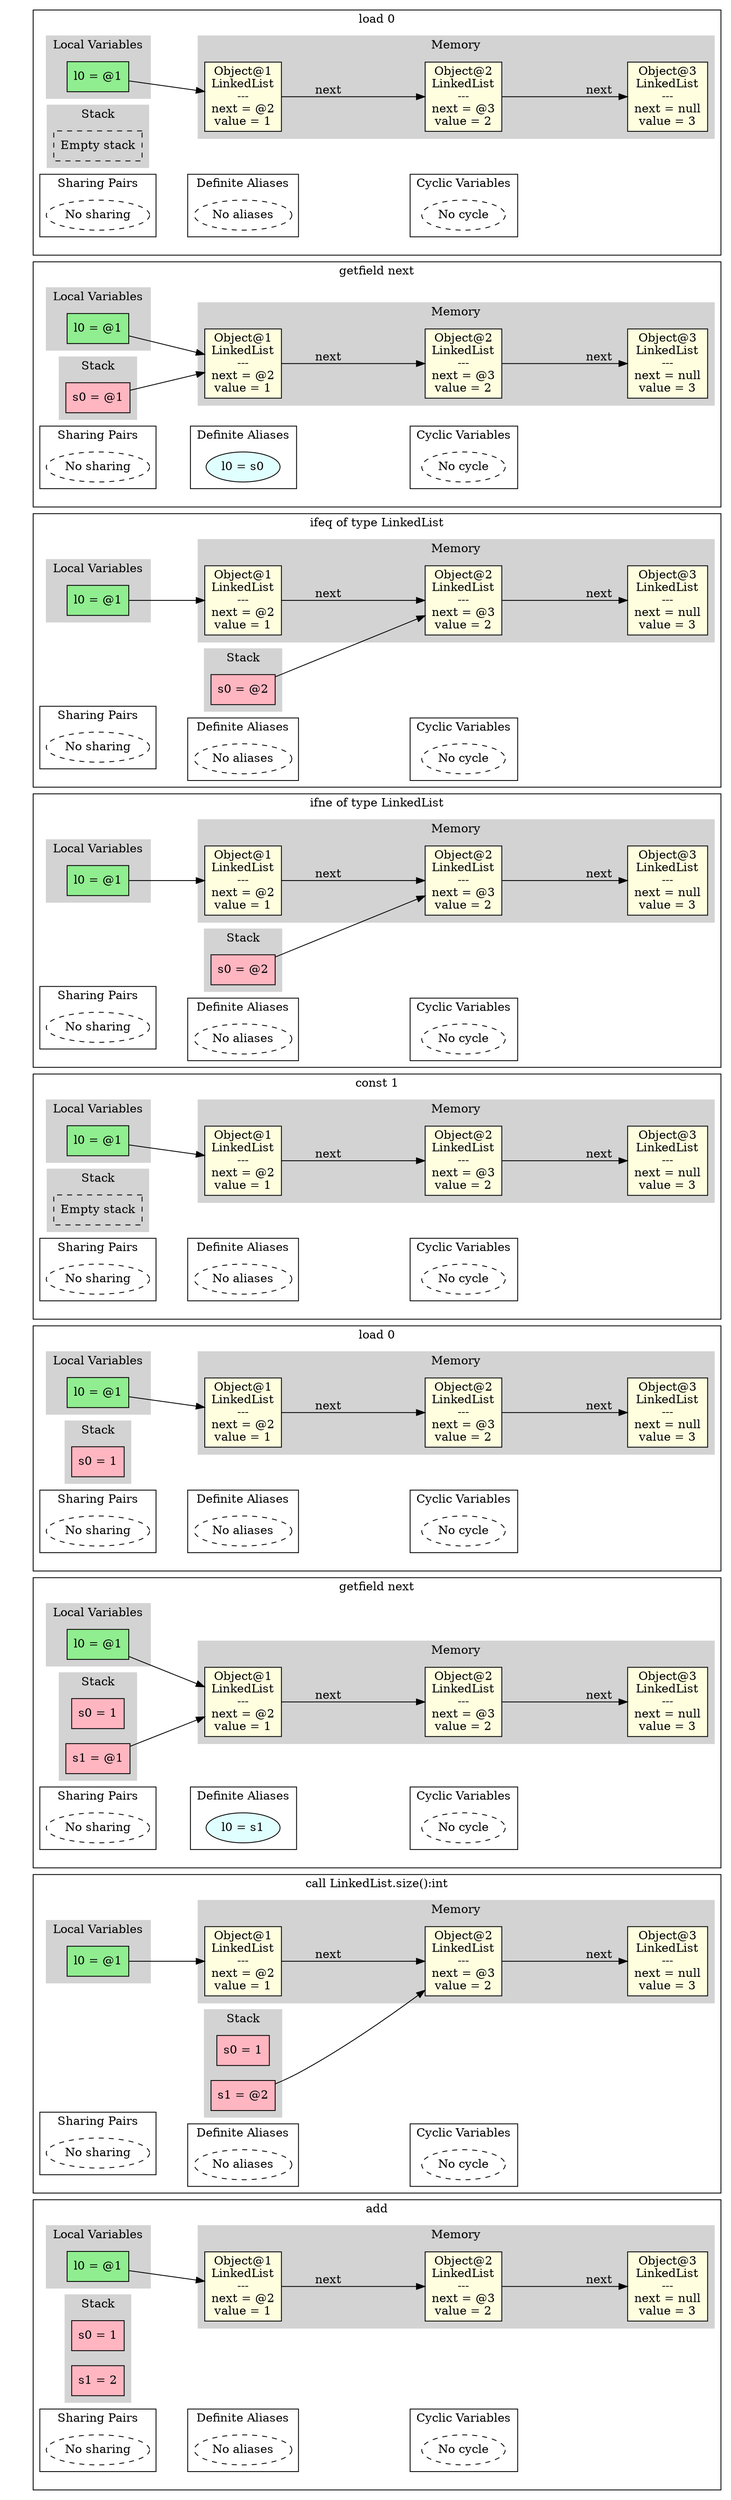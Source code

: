 digraph MemoryGraph {
 node [shape=box, style=filled, fillcolor=lightblue];
 rankdir=LR;

 // Invisible anchor subgraph
 subgraph cluster_anchor {
 style=invis;
 anchor [style=invis, shape=point, width=0, height=0];
 }

 // Starting point for subgraph ordering
 anchor_start [style=invis, shape=point];

 anchor_57148331477538 [style=invis, shape=point];
 anchor_start -> anchor_57148331477538 [style=invis];
 anchor_start = anchor_57148331477538;

 subgraph cluster_57148331477538 {
 anchor_57148331477538 [style=invis];
 label="load 0";
 subgraph cluster_locals_57148331477538 {
 label="Local Variables";
 style=filled;
 color=lightgrey;
 node [style=filled, fillcolor=lightgreen];
 "l0_57148331477538" [label="l0 = @1"];
 }

 subgraph cluster_stack_57148331477538 {
 label="Stack";
 style=filled;
 color=lightgrey;
 node [style=filled, fillcolor=lightpink];
 "empty_stack_57148331477538" [label="Empty stack", style=dashed, fillcolor=white];
 }

 subgraph cluster_memory_57148331477538 {
 label="Memory";
 style=filled;
 color=lightgrey;
 node [style=filled, fillcolor=lightyellow];
 "obj1_57148331477538" [label="Object@1\nLinkedList\n---\nnext = @2\nvalue = 1\n"];
 "obj2_57148331477538" [label="Object@2\nLinkedList\n---\nnext = @3\nvalue = 2\n"];
 "obj3_57148331477538" [label="Object@3\nLinkedList\n---\nnext = null\nvalue = 3\n"];
 }

 "l0_57148331477538" -> "obj1_57148331477538";
 "obj1_57148331477538" -> "obj2_57148331477538" [label="next"];
 "obj2_57148331477538" -> "obj3_57148331477538" [label="next"];

 // Sharing pairs
 subgraph cluster_sharing_57148331477538 {
 label="Sharing Pairs";
 node [shape=ellipse, style=filled, fillcolor=lightyellow];
 "empty_sharing_57148331477538" [label="No sharing", style=dashed, fillcolor=white];
 }

    // Alias pairs
    subgraph cluster_aliases_57148331477538 {
      label="Definite Aliases";
      node [shape=ellipse, style=filled, fillcolor=lightcyan];
      "empty_alias_57148331477538" [label="No aliases", style=dashed, fillcolor=white];
    }

 // Cyclic variables
 subgraph cluster_cyclic_57148331477538 {
 label="Cyclic Variables";
 node [shape=ellipse];
 "empty_cyclic_57148331477538" [label="No cycle", style=dashed, fillcolor=white];
 }
 // Invisible edge for horizontal alignment
 "empty_sharing_57148331477538" -> "empty_alias_57148331477538" [style=invis, weight=10];
 // Invisible edge for horizontal alignment
 "empty_alias_57148331477538" -> "empty_cyclic_57148331477538" [style=invis, weight=10];
 }
 anchor_57148331973486 [style=invis, shape=point];
 anchor_start -> anchor_57148331973486 [style=invis];
 anchor_start = anchor_57148331973486;

 subgraph cluster_57148331973486 {
 anchor_57148331973486 [style=invis];
 label="getfield next";
 subgraph cluster_locals_57148331973486 {
 label="Local Variables";
 style=filled;
 color=lightgrey;
 node [style=filled, fillcolor=lightgreen];
 "l0_57148331973486" [label="l0 = @1"];
 }

 subgraph cluster_stack_57148331973486 {
 label="Stack";
 style=filled;
 color=lightgrey;
 node [style=filled, fillcolor=lightpink];
 "s0_57148331973486" [label="s0 = @1"];
 }

 subgraph cluster_memory_57148331973486 {
 label="Memory";
 style=filled;
 color=lightgrey;
 node [style=filled, fillcolor=lightyellow];
 "obj1_57148331973486" [label="Object@1\nLinkedList\n---\nnext = @2\nvalue = 1\n"];
 "obj2_57148331973486" [label="Object@2\nLinkedList\n---\nnext = @3\nvalue = 2\n"];
 "obj3_57148331973486" [label="Object@3\nLinkedList\n---\nnext = null\nvalue = 3\n"];
 }

 "l0_57148331973486" -> "obj1_57148331973486";
 "s0_57148331973486" -> "obj1_57148331973486";
 "obj1_57148331973486" -> "obj2_57148331973486" [label="next"];
 "obj2_57148331973486" -> "obj3_57148331973486" [label="next"];

 // Sharing pairs
 subgraph cluster_sharing_57148331973486 {
 label="Sharing Pairs";
 node [shape=ellipse, style=filled, fillcolor=lightyellow];
 "empty_sharing_57148331973486" [label="No sharing", style=dashed, fillcolor=white];
 }

    // Alias pairs
    subgraph cluster_aliases_57148331973486 {
      label="Definite Aliases";
      node [shape=ellipse, style=filled, fillcolor=lightcyan];
      "alias0_57148331973486" [label="l0 = s0"];
    }

 // Cyclic variables
 subgraph cluster_cyclic_57148331973486 {
 label="Cyclic Variables";
 node [shape=ellipse];
 "empty_cyclic_57148331973486" [label="No cycle", style=dashed, fillcolor=white];
 }
 // Invisible edge for horizontal alignment
 "empty_sharing_57148331973486" -> "alias0_57148331973486" [style=invis, weight=10];
 // Invisible edge for horizontal alignment
 "alias0_57148331973486" -> "empty_cyclic_57148331973486" [style=invis, weight=10];
 }
 anchor_57148332659598 [style=invis, shape=point];
 anchor_start -> anchor_57148332659598 [style=invis];
 anchor_start = anchor_57148332659598;

 subgraph cluster_57148332659598 {
 anchor_57148332659598 [style=invis];
 label="ifeq of type LinkedList";
 subgraph cluster_locals_57148332659598 {
 label="Local Variables";
 style=filled;
 color=lightgrey;
 node [style=filled, fillcolor=lightgreen];
 "l0_57148332659598" [label="l0 = @1"];
 }

 subgraph cluster_stack_57148332659598 {
 label="Stack";
 style=filled;
 color=lightgrey;
 node [style=filled, fillcolor=lightpink];
 "s0_57148332659598" [label="s0 = @2"];
 }

 subgraph cluster_memory_57148332659598 {
 label="Memory";
 style=filled;
 color=lightgrey;
 node [style=filled, fillcolor=lightyellow];
 "obj1_57148332659598" [label="Object@1\nLinkedList\n---\nnext = @2\nvalue = 1\n"];
 "obj2_57148332659598" [label="Object@2\nLinkedList\n---\nnext = @3\nvalue = 2\n"];
 "obj3_57148332659598" [label="Object@3\nLinkedList\n---\nnext = null\nvalue = 3\n"];
 }

 "l0_57148332659598" -> "obj1_57148332659598";
 "s0_57148332659598" -> "obj2_57148332659598";
 "obj1_57148332659598" -> "obj2_57148332659598" [label="next"];
 "obj2_57148332659598" -> "obj3_57148332659598" [label="next"];

 // Sharing pairs
 subgraph cluster_sharing_57148332659598 {
 label="Sharing Pairs";
 node [shape=ellipse, style=filled, fillcolor=lightyellow];
 "empty_sharing_57148332659598" [label="No sharing", style=dashed, fillcolor=white];
 }

    // Alias pairs
    subgraph cluster_aliases_57148332659598 {
      label="Definite Aliases";
      node [shape=ellipse, style=filled, fillcolor=lightcyan];
      "empty_alias_57148332659598" [label="No aliases", style=dashed, fillcolor=white];
    }

 // Cyclic variables
 subgraph cluster_cyclic_57148332659598 {
 label="Cyclic Variables";
 node [shape=ellipse];
 "empty_cyclic_57148332659598" [label="No cycle", style=dashed, fillcolor=white];
 }
 // Invisible edge for horizontal alignment
 "empty_sharing_57148332659598" -> "empty_alias_57148332659598" [style=invis, weight=10];
 // Invisible edge for horizontal alignment
 "empty_alias_57148332659598" -> "empty_cyclic_57148332659598" [style=invis, weight=10];
 }
 anchor_57148333566910 [style=invis, shape=point];
 anchor_start -> anchor_57148333566910 [style=invis];
 anchor_start = anchor_57148333566910;

 subgraph cluster_57148333566910 {
 anchor_57148333566910 [style=invis];
 label="ifne of type LinkedList";
 subgraph cluster_locals_57148333566910 {
 label="Local Variables";
 style=filled;
 color=lightgrey;
 node [style=filled, fillcolor=lightgreen];
 "l0_57148333566910" [label="l0 = @1"];
 }

 subgraph cluster_stack_57148333566910 {
 label="Stack";
 style=filled;
 color=lightgrey;
 node [style=filled, fillcolor=lightpink];
 "s0_57148333566910" [label="s0 = @2"];
 }

 subgraph cluster_memory_57148333566910 {
 label="Memory";
 style=filled;
 color=lightgrey;
 node [style=filled, fillcolor=lightyellow];
 "obj1_57148333566910" [label="Object@1\nLinkedList\n---\nnext = @2\nvalue = 1\n"];
 "obj2_57148333566910" [label="Object@2\nLinkedList\n---\nnext = @3\nvalue = 2\n"];
 "obj3_57148333566910" [label="Object@3\nLinkedList\n---\nnext = null\nvalue = 3\n"];
 }

 "l0_57148333566910" -> "obj1_57148333566910";
 "s0_57148333566910" -> "obj2_57148333566910";
 "obj1_57148333566910" -> "obj2_57148333566910" [label="next"];
 "obj2_57148333566910" -> "obj3_57148333566910" [label="next"];

 // Sharing pairs
 subgraph cluster_sharing_57148333566910 {
 label="Sharing Pairs";
 node [shape=ellipse, style=filled, fillcolor=lightyellow];
 "empty_sharing_57148333566910" [label="No sharing", style=dashed, fillcolor=white];
 }

    // Alias pairs
    subgraph cluster_aliases_57148333566910 {
      label="Definite Aliases";
      node [shape=ellipse, style=filled, fillcolor=lightcyan];
      "empty_alias_57148333566910" [label="No aliases", style=dashed, fillcolor=white];
    }

 // Cyclic variables
 subgraph cluster_cyclic_57148333566910 {
 label="Cyclic Variables";
 node [shape=ellipse];
 "empty_cyclic_57148333566910" [label="No cycle", style=dashed, fillcolor=white];
 }
 // Invisible edge for horizontal alignment
 "empty_sharing_57148333566910" -> "empty_alias_57148333566910" [style=invis, weight=10];
 // Invisible edge for horizontal alignment
 "empty_alias_57148333566910" -> "empty_cyclic_57148333566910" [style=invis, weight=10];
 }
 anchor_57148334571399 [style=invis, shape=point];
 anchor_start -> anchor_57148334571399 [style=invis];
 anchor_start = anchor_57148334571399;

 subgraph cluster_57148334571399 {
 anchor_57148334571399 [style=invis];
 label="const 1";
 subgraph cluster_locals_57148334571399 {
 label="Local Variables";
 style=filled;
 color=lightgrey;
 node [style=filled, fillcolor=lightgreen];
 "l0_57148334571399" [label="l0 = @1"];
 }

 subgraph cluster_stack_57148334571399 {
 label="Stack";
 style=filled;
 color=lightgrey;
 node [style=filled, fillcolor=lightpink];
 "empty_stack_57148334571399" [label="Empty stack", style=dashed, fillcolor=white];
 }

 subgraph cluster_memory_57148334571399 {
 label="Memory";
 style=filled;
 color=lightgrey;
 node [style=filled, fillcolor=lightyellow];
 "obj1_57148334571399" [label="Object@1\nLinkedList\n---\nnext = @2\nvalue = 1\n"];
 "obj2_57148334571399" [label="Object@2\nLinkedList\n---\nnext = @3\nvalue = 2\n"];
 "obj3_57148334571399" [label="Object@3\nLinkedList\n---\nnext = null\nvalue = 3\n"];
 }

 "l0_57148334571399" -> "obj1_57148334571399";
 "obj1_57148334571399" -> "obj2_57148334571399" [label="next"];
 "obj2_57148334571399" -> "obj3_57148334571399" [label="next"];

 // Sharing pairs
 subgraph cluster_sharing_57148334571399 {
 label="Sharing Pairs";
 node [shape=ellipse, style=filled, fillcolor=lightyellow];
 "empty_sharing_57148334571399" [label="No sharing", style=dashed, fillcolor=white];
 }

    // Alias pairs
    subgraph cluster_aliases_57148334571399 {
      label="Definite Aliases";
      node [shape=ellipse, style=filled, fillcolor=lightcyan];
      "empty_alias_57148334571399" [label="No aliases", style=dashed, fillcolor=white];
    }

 // Cyclic variables
 subgraph cluster_cyclic_57148334571399 {
 label="Cyclic Variables";
 node [shape=ellipse];
 "empty_cyclic_57148334571399" [label="No cycle", style=dashed, fillcolor=white];
 }
 // Invisible edge for horizontal alignment
 "empty_sharing_57148334571399" -> "empty_alias_57148334571399" [style=invis, weight=10];
 // Invisible edge for horizontal alignment
 "empty_alias_57148334571399" -> "empty_cyclic_57148334571399" [style=invis, weight=10];
 }
 anchor_57148335583905 [style=invis, shape=point];
 anchor_start -> anchor_57148335583905 [style=invis];
 anchor_start = anchor_57148335583905;

 subgraph cluster_57148335583905 {
 anchor_57148335583905 [style=invis];
 label="load 0";
 subgraph cluster_locals_57148335583905 {
 label="Local Variables";
 style=filled;
 color=lightgrey;
 node [style=filled, fillcolor=lightgreen];
 "l0_57148335583905" [label="l0 = @1"];
 }

 subgraph cluster_stack_57148335583905 {
 label="Stack";
 style=filled;
 color=lightgrey;
 node [style=filled, fillcolor=lightpink];
 "s0_57148335583905" [label="s0 = 1"];
 }

 subgraph cluster_memory_57148335583905 {
 label="Memory";
 style=filled;
 color=lightgrey;
 node [style=filled, fillcolor=lightyellow];
 "obj1_57148335583905" [label="Object@1\nLinkedList\n---\nnext = @2\nvalue = 1\n"];
 "obj2_57148335583905" [label="Object@2\nLinkedList\n---\nnext = @3\nvalue = 2\n"];
 "obj3_57148335583905" [label="Object@3\nLinkedList\n---\nnext = null\nvalue = 3\n"];
 }

 "l0_57148335583905" -> "obj1_57148335583905";
 "obj1_57148335583905" -> "obj2_57148335583905" [label="next"];
 "obj2_57148335583905" -> "obj3_57148335583905" [label="next"];

 // Sharing pairs
 subgraph cluster_sharing_57148335583905 {
 label="Sharing Pairs";
 node [shape=ellipse, style=filled, fillcolor=lightyellow];
 "empty_sharing_57148335583905" [label="No sharing", style=dashed, fillcolor=white];
 }

    // Alias pairs
    subgraph cluster_aliases_57148335583905 {
      label="Definite Aliases";
      node [shape=ellipse, style=filled, fillcolor=lightcyan];
      "empty_alias_57148335583905" [label="No aliases", style=dashed, fillcolor=white];
    }

 // Cyclic variables
 subgraph cluster_cyclic_57148335583905 {
 label="Cyclic Variables";
 node [shape=ellipse];
 "empty_cyclic_57148335583905" [label="No cycle", style=dashed, fillcolor=white];
 }
 // Invisible edge for horizontal alignment
 "empty_sharing_57148335583905" -> "empty_alias_57148335583905" [style=invis, weight=10];
 // Invisible edge for horizontal alignment
 "empty_alias_57148335583905" -> "empty_cyclic_57148335583905" [style=invis, weight=10];
 }
 anchor_57148336432050 [style=invis, shape=point];
 anchor_start -> anchor_57148336432050 [style=invis];
 anchor_start = anchor_57148336432050;

 subgraph cluster_57148336432050 {
 anchor_57148336432050 [style=invis];
 label="getfield next";
 subgraph cluster_locals_57148336432050 {
 label="Local Variables";
 style=filled;
 color=lightgrey;
 node [style=filled, fillcolor=lightgreen];
 "l0_57148336432050" [label="l0 = @1"];
 }

 subgraph cluster_stack_57148336432050 {
 label="Stack";
 style=filled;
 color=lightgrey;
 node [style=filled, fillcolor=lightpink];
 "s0_57148336432050" [label="s0 = 1"];
 "s1_57148336432050" [label="s1 = @1"];
 }

 subgraph cluster_memory_57148336432050 {
 label="Memory";
 style=filled;
 color=lightgrey;
 node [style=filled, fillcolor=lightyellow];
 "obj1_57148336432050" [label="Object@1\nLinkedList\n---\nnext = @2\nvalue = 1\n"];
 "obj2_57148336432050" [label="Object@2\nLinkedList\n---\nnext = @3\nvalue = 2\n"];
 "obj3_57148336432050" [label="Object@3\nLinkedList\n---\nnext = null\nvalue = 3\n"];
 }

 "l0_57148336432050" -> "obj1_57148336432050";
 "s1_57148336432050" -> "obj1_57148336432050";
 "obj1_57148336432050" -> "obj2_57148336432050" [label="next"];
 "obj2_57148336432050" -> "obj3_57148336432050" [label="next"];

 // Sharing pairs
 subgraph cluster_sharing_57148336432050 {
 label="Sharing Pairs";
 node [shape=ellipse, style=filled, fillcolor=lightyellow];
 "empty_sharing_57148336432050" [label="No sharing", style=dashed, fillcolor=white];
 }

    // Alias pairs
    subgraph cluster_aliases_57148336432050 {
      label="Definite Aliases";
      node [shape=ellipse, style=filled, fillcolor=lightcyan];
      "alias0_57148336432050" [label="l0 = s1"];
    }

 // Cyclic variables
 subgraph cluster_cyclic_57148336432050 {
 label="Cyclic Variables";
 node [shape=ellipse];
 "empty_cyclic_57148336432050" [label="No cycle", style=dashed, fillcolor=white];
 }
 // Invisible edge for horizontal alignment
 "empty_sharing_57148336432050" -> "alias0_57148336432050" [style=invis, weight=10];
 // Invisible edge for horizontal alignment
 "alias0_57148336432050" -> "empty_cyclic_57148336432050" [style=invis, weight=10];
 }
 anchor_57148362197403 [style=invis, shape=point];
 anchor_start -> anchor_57148362197403 [style=invis];
 anchor_start = anchor_57148362197403;

 subgraph cluster_57148362197403 {
 anchor_57148362197403 [style=invis];
 label="call LinkedList.size():int";
 subgraph cluster_locals_57148362197403 {
 label="Local Variables";
 style=filled;
 color=lightgrey;
 node [style=filled, fillcolor=lightgreen];
 "l0_57148362197403" [label="l0 = @1"];
 }

 subgraph cluster_stack_57148362197403 {
 label="Stack";
 style=filled;
 color=lightgrey;
 node [style=filled, fillcolor=lightpink];
 "s0_57148362197403" [label="s0 = 1"];
 "s1_57148362197403" [label="s1 = @2"];
 }

 subgraph cluster_memory_57148362197403 {
 label="Memory";
 style=filled;
 color=lightgrey;
 node [style=filled, fillcolor=lightyellow];
 "obj1_57148362197403" [label="Object@1\nLinkedList\n---\nnext = @2\nvalue = 1\n"];
 "obj2_57148362197403" [label="Object@2\nLinkedList\n---\nnext = @3\nvalue = 2\n"];
 "obj3_57148362197403" [label="Object@3\nLinkedList\n---\nnext = null\nvalue = 3\n"];
 }

 "l0_57148362197403" -> "obj1_57148362197403";
 "s1_57148362197403" -> "obj2_57148362197403";
 "obj1_57148362197403" -> "obj2_57148362197403" [label="next"];
 "obj2_57148362197403" -> "obj3_57148362197403" [label="next"];

 // Sharing pairs
 subgraph cluster_sharing_57148362197403 {
 label="Sharing Pairs";
 node [shape=ellipse, style=filled, fillcolor=lightyellow];
 "empty_sharing_57148362197403" [label="No sharing", style=dashed, fillcolor=white];
 }

    // Alias pairs
    subgraph cluster_aliases_57148362197403 {
      label="Definite Aliases";
      node [shape=ellipse, style=filled, fillcolor=lightcyan];
      "empty_alias_57148362197403" [label="No aliases", style=dashed, fillcolor=white];
    }

 // Cyclic variables
 subgraph cluster_cyclic_57148362197403 {
 label="Cyclic Variables";
 node [shape=ellipse];
 "empty_cyclic_57148362197403" [label="No cycle", style=dashed, fillcolor=white];
 }
 // Invisible edge for horizontal alignment
 "empty_sharing_57148362197403" -> "empty_alias_57148362197403" [style=invis, weight=10];
 // Invisible edge for horizontal alignment
 "empty_alias_57148362197403" -> "empty_cyclic_57148362197403" [style=invis, weight=10];
 }
 anchor_57148363461612 [style=invis, shape=point];
 anchor_start -> anchor_57148363461612 [style=invis];
 anchor_start = anchor_57148363461612;

 subgraph cluster_57148363461612 {
 anchor_57148363461612 [style=invis];
 label="add";
 subgraph cluster_locals_57148363461612 {
 label="Local Variables";
 style=filled;
 color=lightgrey;
 node [style=filled, fillcolor=lightgreen];
 "l0_57148363461612" [label="l0 = @1"];
 }

 subgraph cluster_stack_57148363461612 {
 label="Stack";
 style=filled;
 color=lightgrey;
 node [style=filled, fillcolor=lightpink];
 "s0_57148363461612" [label="s0 = 1"];
 "s1_57148363461612" [label="s1 = 2"];
 }

 subgraph cluster_memory_57148363461612 {
 label="Memory";
 style=filled;
 color=lightgrey;
 node [style=filled, fillcolor=lightyellow];
 "obj1_57148363461612" [label="Object@1\nLinkedList\n---\nnext = @2\nvalue = 1\n"];
 "obj2_57148363461612" [label="Object@2\nLinkedList\n---\nnext = @3\nvalue = 2\n"];
 "obj3_57148363461612" [label="Object@3\nLinkedList\n---\nnext = null\nvalue = 3\n"];
 }

 "l0_57148363461612" -> "obj1_57148363461612";
 "obj1_57148363461612" -> "obj2_57148363461612" [label="next"];
 "obj2_57148363461612" -> "obj3_57148363461612" [label="next"];

 // Sharing pairs
 subgraph cluster_sharing_57148363461612 {
 label="Sharing Pairs";
 node [shape=ellipse, style=filled, fillcolor=lightyellow];
 "empty_sharing_57148363461612" [label="No sharing", style=dashed, fillcolor=white];
 }

    // Alias pairs
    subgraph cluster_aliases_57148363461612 {
      label="Definite Aliases";
      node [shape=ellipse, style=filled, fillcolor=lightcyan];
      "empty_alias_57148363461612" [label="No aliases", style=dashed, fillcolor=white];
    }

 // Cyclic variables
 subgraph cluster_cyclic_57148363461612 {
 label="Cyclic Variables";
 node [shape=ellipse];
 "empty_cyclic_57148363461612" [label="No cycle", style=dashed, fillcolor=white];
 }
 // Invisible edge for horizontal alignment
 "empty_sharing_57148363461612" -> "empty_alias_57148363461612" [style=invis, weight=10];
 // Invisible edge for horizontal alignment
 "empty_alias_57148363461612" -> "empty_cyclic_57148363461612" [style=invis, weight=10];
 }
}
